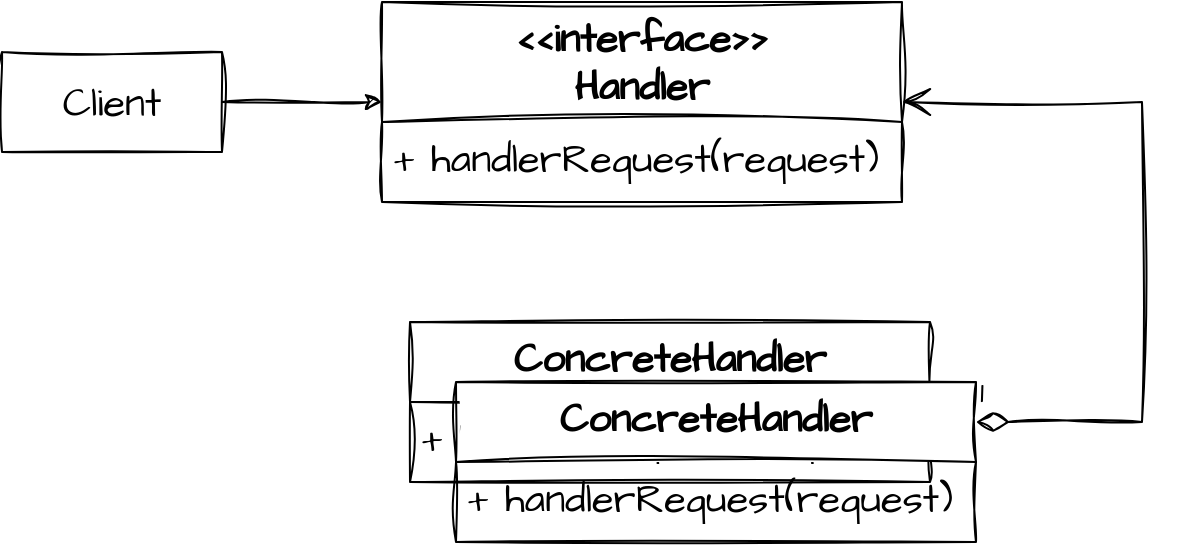 <mxfile version="21.3.5" type="github">
  <diagram id="C5RBs43oDa-KdzZeNtuy" name="Page-1">
    <mxGraphModel dx="954" dy="591" grid="1" gridSize="10" guides="1" tooltips="1" connect="1" arrows="1" fold="1" page="1" pageScale="1" pageWidth="827" pageHeight="1169" math="0" shadow="0">
      <root>
        <mxCell id="WIyWlLk6GJQsqaUBKTNV-0" />
        <mxCell id="WIyWlLk6GJQsqaUBKTNV-1" parent="WIyWlLk6GJQsqaUBKTNV-0" />
        <mxCell id="RBQH6R5eh0qO0-UXs8xo-7" style="edgeStyle=orthogonalEdgeStyle;rounded=0;sketch=1;hachureGap=4;jiggle=2;curveFitting=1;orthogonalLoop=1;jettySize=auto;html=1;exitX=1;exitY=0.5;exitDx=0;exitDy=0;entryX=0;entryY=0.5;entryDx=0;entryDy=0;fontFamily=Architects Daughter;fontSource=https%3A%2F%2Ffonts.googleapis.com%2Fcss%3Ffamily%3DArchitects%2BDaughter;fontSize=16;" edge="1" parent="WIyWlLk6GJQsqaUBKTNV-1" source="RBQH6R5eh0qO0-UXs8xo-0" target="RBQH6R5eh0qO0-UXs8xo-2">
          <mxGeometry relative="1" as="geometry" />
        </mxCell>
        <mxCell id="RBQH6R5eh0qO0-UXs8xo-0" value="Client" style="html=1;whiteSpace=wrap;sketch=1;hachureGap=4;jiggle=2;curveFitting=1;fontFamily=Architects Daughter;fontSource=https%3A%2F%2Ffonts.googleapis.com%2Fcss%3Ffamily%3DArchitects%2BDaughter;fontSize=20;" vertex="1" parent="WIyWlLk6GJQsqaUBKTNV-1">
          <mxGeometry x="80" y="145" width="110" height="50" as="geometry" />
        </mxCell>
        <mxCell id="RBQH6R5eh0qO0-UXs8xo-2" value="&amp;lt;&amp;lt;interface&amp;gt;&amp;gt;&lt;br&gt;Handler" style="swimlane;fontStyle=1;align=center;verticalAlign=top;childLayout=stackLayout;horizontal=1;startSize=60;horizontalStack=0;resizeParent=1;resizeParentMax=0;resizeLast=0;collapsible=1;marginBottom=0;whiteSpace=wrap;html=1;sketch=1;hachureGap=4;jiggle=2;curveFitting=1;fontFamily=Architects Daughter;fontSource=https%3A%2F%2Ffonts.googleapis.com%2Fcss%3Ffamily%3DArchitects%2BDaughter;fontSize=20;" vertex="1" parent="WIyWlLk6GJQsqaUBKTNV-1">
          <mxGeometry x="270" y="120" width="260" height="100" as="geometry" />
        </mxCell>
        <mxCell id="RBQH6R5eh0qO0-UXs8xo-3" value="+ handlerRequest(request)" style="text;strokeColor=none;fillColor=none;align=left;verticalAlign=top;spacingLeft=4;spacingRight=4;overflow=hidden;rotatable=0;points=[[0,0.5],[1,0.5]];portConstraint=eastwest;whiteSpace=wrap;html=1;fontSize=20;fontFamily=Architects Daughter;" vertex="1" parent="RBQH6R5eh0qO0-UXs8xo-2">
          <mxGeometry y="60" width="260" height="40" as="geometry" />
        </mxCell>
        <mxCell id="RBQH6R5eh0qO0-UXs8xo-12" value="ConcreteHandler" style="swimlane;fontStyle=1;align=center;verticalAlign=top;childLayout=stackLayout;horizontal=1;startSize=40;horizontalStack=0;resizeParent=1;resizeParentMax=0;resizeLast=0;collapsible=1;marginBottom=0;whiteSpace=wrap;html=1;sketch=1;hachureGap=4;jiggle=2;curveFitting=1;fontFamily=Architects Daughter;fontSource=https%3A%2F%2Ffonts.googleapis.com%2Fcss%3Ffamily%3DArchitects%2BDaughter;fontSize=20;" vertex="1" parent="WIyWlLk6GJQsqaUBKTNV-1">
          <mxGeometry x="284" y="280" width="260" height="80" as="geometry" />
        </mxCell>
        <mxCell id="RBQH6R5eh0qO0-UXs8xo-13" value="+ handlerRequest(request)" style="text;strokeColor=none;fillColor=none;align=left;verticalAlign=top;spacingLeft=4;spacingRight=4;overflow=hidden;rotatable=0;points=[[0,0.5],[1,0.5]];portConstraint=eastwest;whiteSpace=wrap;html=1;fontSize=20;fontFamily=Architects Daughter;" vertex="1" parent="RBQH6R5eh0qO0-UXs8xo-12">
          <mxGeometry y="40" width="260" height="40" as="geometry" />
        </mxCell>
        <mxCell id="RBQH6R5eh0qO0-UXs8xo-20" value="ConcreteHandler" style="swimlane;fontStyle=1;align=center;verticalAlign=top;childLayout=stackLayout;horizontal=1;startSize=40;horizontalStack=0;resizeParent=1;resizeParentMax=0;resizeLast=0;collapsible=1;marginBottom=0;whiteSpace=wrap;html=1;sketch=1;hachureGap=4;jiggle=2;curveFitting=1;fontFamily=Architects Daughter;fontSource=https%3A%2F%2Ffonts.googleapis.com%2Fcss%3Ffamily%3DArchitects%2BDaughter;fontSize=20;" vertex="1" parent="WIyWlLk6GJQsqaUBKTNV-1">
          <mxGeometry x="307" y="310" width="260" height="80" as="geometry" />
        </mxCell>
        <mxCell id="RBQH6R5eh0qO0-UXs8xo-21" value="+ handlerRequest(request)" style="text;strokeColor=none;fillColor=none;align=left;verticalAlign=top;spacingLeft=4;spacingRight=4;overflow=hidden;rotatable=0;points=[[0,0.5],[1,0.5]];portConstraint=eastwest;whiteSpace=wrap;html=1;fontSize=20;fontFamily=Architects Daughter;" vertex="1" parent="RBQH6R5eh0qO0-UXs8xo-20">
          <mxGeometry y="40" width="260" height="40" as="geometry" />
        </mxCell>
        <mxCell id="RBQH6R5eh0qO0-UXs8xo-22" value="1" style="endArrow=open;html=1;endSize=12;startArrow=diamondThin;startSize=14;startFill=0;edgeStyle=orthogonalEdgeStyle;align=left;verticalAlign=bottom;rounded=0;sketch=1;hachureGap=4;jiggle=2;curveFitting=1;fontFamily=Architects Daughter;fontSource=https%3A%2F%2Ffonts.googleapis.com%2Fcss%3Ffamily%3DArchitects%2BDaughter;fontSize=16;exitX=1;exitY=0.25;exitDx=0;exitDy=0;entryX=1;entryY=0.5;entryDx=0;entryDy=0;" edge="1" parent="WIyWlLk6GJQsqaUBKTNV-1" source="RBQH6R5eh0qO0-UXs8xo-20" target="RBQH6R5eh0qO0-UXs8xo-2">
          <mxGeometry x="-1" y="3" relative="1" as="geometry">
            <mxPoint x="290" y="320" as="sourcePoint" />
            <mxPoint x="600" y="160" as="targetPoint" />
            <Array as="points">
              <mxPoint x="650" y="330" />
              <mxPoint x="650" y="170" />
            </Array>
          </mxGeometry>
        </mxCell>
      </root>
    </mxGraphModel>
  </diagram>
</mxfile>
